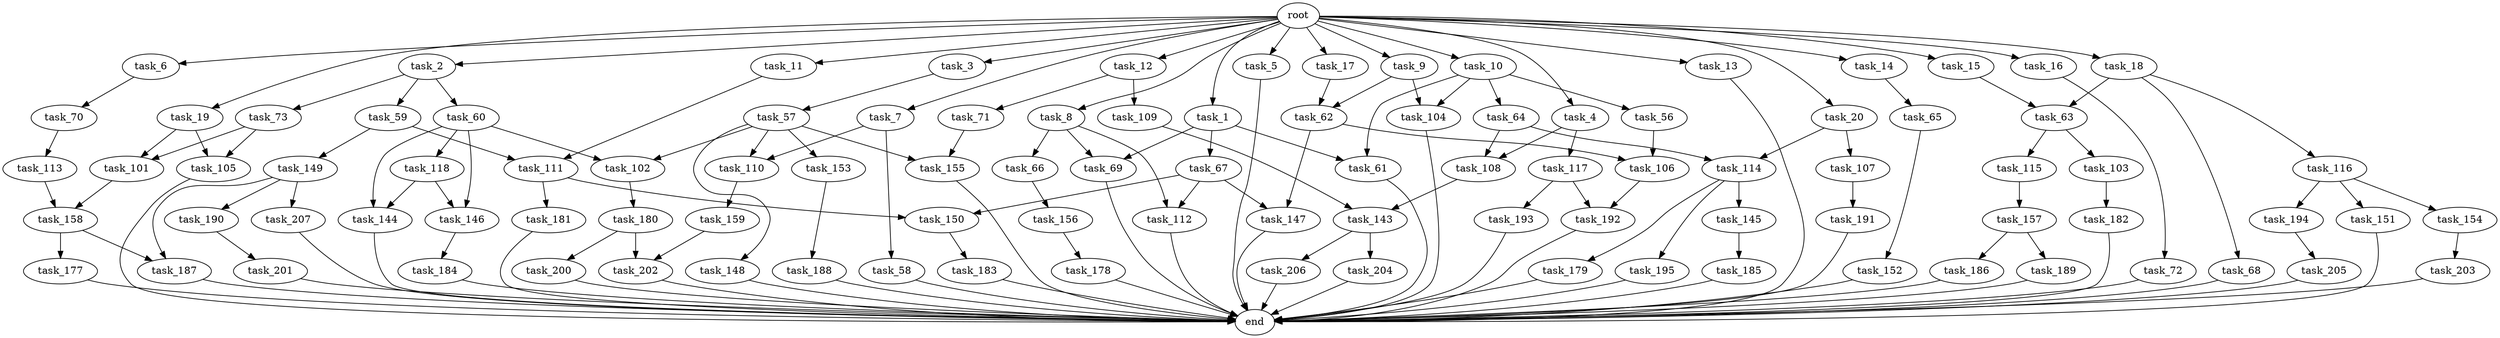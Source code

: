 digraph G {
  root [size="0.000000"];
  task_1 [size="10.240000"];
  task_2 [size="10.240000"];
  task_3 [size="10.240000"];
  task_4 [size="10.240000"];
  task_5 [size="10.240000"];
  task_6 [size="10.240000"];
  task_7 [size="10.240000"];
  task_8 [size="10.240000"];
  task_9 [size="10.240000"];
  task_10 [size="10.240000"];
  task_11 [size="10.240000"];
  task_12 [size="10.240000"];
  task_13 [size="10.240000"];
  task_14 [size="10.240000"];
  task_15 [size="10.240000"];
  task_16 [size="10.240000"];
  task_17 [size="10.240000"];
  task_18 [size="10.240000"];
  task_19 [size="10.240000"];
  task_20 [size="10.240000"];
  task_56 [size="343597383.680000"];
  task_57 [size="4209067950.080000"];
  task_58 [size="1374389534.720000"];
  task_59 [size="1374389534.720000"];
  task_60 [size="1374389534.720000"];
  task_61 [size="687194767.360000"];
  task_62 [size="14087492730.880001"];
  task_63 [size="3865470566.400000"];
  task_64 [size="343597383.680000"];
  task_65 [size="6957847019.520000"];
  task_66 [size="8589934592.000000"];
  task_67 [size="343597383.680000"];
  task_68 [size="773094113.280000"];
  task_69 [size="8933531975.680000"];
  task_70 [size="773094113.280000"];
  task_71 [size="1374389534.720000"];
  task_72 [size="343597383.680000"];
  task_73 [size="1374389534.720000"];
  task_101 [size="7645041786.880000"];
  task_102 [size="4294967296.000000"];
  task_103 [size="3092376453.120000"];
  task_104 [size="8933531975.680000"];
  task_105 [size="7645041786.880000"];
  task_106 [size="2748779069.440000"];
  task_107 [size="8589934592.000000"];
  task_108 [size="9964324126.719999"];
  task_109 [size="1374389534.720000"];
  task_110 [size="3521873182.720000"];
  task_111 [size="6356551598.080000"];
  task_112 [size="12799002542.080000"];
  task_113 [size="773094113.280000"];
  task_114 [size="17179869184.000000"];
  task_115 [size="3092376453.120000"];
  task_116 [size="773094113.280000"];
  task_117 [size="1374389534.720000"];
  task_118 [size="2147483648.000000"];
  task_143 [size="6871947673.600000"];
  task_144 [size="7645041786.880000"];
  task_145 [size="773094113.280000"];
  task_146 [size="7645041786.880000"];
  task_147 [size="5583457484.800000"];
  task_148 [size="2147483648.000000"];
  task_149 [size="4209067950.080000"];
  task_150 [size="11166914969.600000"];
  task_151 [size="3092376453.120000"];
  task_152 [size="3092376453.120000"];
  task_153 [size="2147483648.000000"];
  task_154 [size="3092376453.120000"];
  task_155 [size="5239860101.120000"];
  task_156 [size="343597383.680000"];
  task_157 [size="773094113.280000"];
  task_158 [size="9964324126.719999"];
  task_159 [size="773094113.280000"];
  task_177 [size="4209067950.080000"];
  task_178 [size="773094113.280000"];
  task_179 [size="773094113.280000"];
  task_180 [size="8589934592.000000"];
  task_181 [size="6957847019.520000"];
  task_182 [size="2147483648.000000"];
  task_183 [size="3092376453.120000"];
  task_184 [size="3092376453.120000"];
  task_185 [size="2147483648.000000"];
  task_186 [size="343597383.680000"];
  task_187 [size="12799002542.080000"];
  task_188 [size="1374389534.720000"];
  task_189 [size="343597383.680000"];
  task_190 [size="8589934592.000000"];
  task_191 [size="6957847019.520000"];
  task_192 [size="1717986918.400000"];
  task_193 [size="1374389534.720000"];
  task_194 [size="3092376453.120000"];
  task_195 [size="773094113.280000"];
  task_200 [size="343597383.680000"];
  task_201 [size="5497558138.880000"];
  task_202 [size="4552665333.760000"];
  task_203 [size="5497558138.880000"];
  task_204 [size="4209067950.080000"];
  task_205 [size="6957847019.520000"];
  task_206 [size="4209067950.080000"];
  task_207 [size="8589934592.000000"];
  end [size="0.000000"];

  root -> task_1 [size="1.000000"];
  root -> task_2 [size="1.000000"];
  root -> task_3 [size="1.000000"];
  root -> task_4 [size="1.000000"];
  root -> task_5 [size="1.000000"];
  root -> task_6 [size="1.000000"];
  root -> task_7 [size="1.000000"];
  root -> task_8 [size="1.000000"];
  root -> task_9 [size="1.000000"];
  root -> task_10 [size="1.000000"];
  root -> task_11 [size="1.000000"];
  root -> task_12 [size="1.000000"];
  root -> task_13 [size="1.000000"];
  root -> task_14 [size="1.000000"];
  root -> task_15 [size="1.000000"];
  root -> task_16 [size="1.000000"];
  root -> task_17 [size="1.000000"];
  root -> task_18 [size="1.000000"];
  root -> task_19 [size="1.000000"];
  root -> task_20 [size="1.000000"];
  task_1 -> task_61 [size="33554432.000000"];
  task_1 -> task_67 [size="33554432.000000"];
  task_1 -> task_69 [size="33554432.000000"];
  task_2 -> task_59 [size="134217728.000000"];
  task_2 -> task_60 [size="134217728.000000"];
  task_2 -> task_73 [size="134217728.000000"];
  task_3 -> task_57 [size="411041792.000000"];
  task_4 -> task_108 [size="134217728.000000"];
  task_4 -> task_117 [size="134217728.000000"];
  task_5 -> end [size="1.000000"];
  task_6 -> task_70 [size="75497472.000000"];
  task_7 -> task_58 [size="134217728.000000"];
  task_7 -> task_110 [size="134217728.000000"];
  task_8 -> task_66 [size="838860800.000000"];
  task_8 -> task_69 [size="838860800.000000"];
  task_8 -> task_112 [size="838860800.000000"];
  task_9 -> task_62 [size="838860800.000000"];
  task_9 -> task_104 [size="838860800.000000"];
  task_10 -> task_56 [size="33554432.000000"];
  task_10 -> task_61 [size="33554432.000000"];
  task_10 -> task_64 [size="33554432.000000"];
  task_10 -> task_104 [size="33554432.000000"];
  task_11 -> task_111 [size="209715200.000000"];
  task_12 -> task_71 [size="134217728.000000"];
  task_12 -> task_109 [size="134217728.000000"];
  task_13 -> end [size="1.000000"];
  task_14 -> task_65 [size="679477248.000000"];
  task_15 -> task_63 [size="301989888.000000"];
  task_16 -> task_72 [size="33554432.000000"];
  task_17 -> task_62 [size="536870912.000000"];
  task_18 -> task_63 [size="75497472.000000"];
  task_18 -> task_68 [size="75497472.000000"];
  task_18 -> task_116 [size="75497472.000000"];
  task_19 -> task_101 [size="209715200.000000"];
  task_19 -> task_105 [size="209715200.000000"];
  task_20 -> task_107 [size="838860800.000000"];
  task_20 -> task_114 [size="838860800.000000"];
  task_56 -> task_106 [size="134217728.000000"];
  task_57 -> task_102 [size="209715200.000000"];
  task_57 -> task_110 [size="209715200.000000"];
  task_57 -> task_148 [size="209715200.000000"];
  task_57 -> task_153 [size="209715200.000000"];
  task_57 -> task_155 [size="209715200.000000"];
  task_58 -> end [size="1.000000"];
  task_59 -> task_111 [size="411041792.000000"];
  task_59 -> task_149 [size="411041792.000000"];
  task_60 -> task_102 [size="209715200.000000"];
  task_60 -> task_118 [size="209715200.000000"];
  task_60 -> task_144 [size="209715200.000000"];
  task_60 -> task_146 [size="209715200.000000"];
  task_61 -> end [size="1.000000"];
  task_62 -> task_106 [size="134217728.000000"];
  task_62 -> task_147 [size="134217728.000000"];
  task_63 -> task_103 [size="301989888.000000"];
  task_63 -> task_115 [size="301989888.000000"];
  task_64 -> task_108 [size="838860800.000000"];
  task_64 -> task_114 [size="838860800.000000"];
  task_65 -> task_152 [size="301989888.000000"];
  task_66 -> task_156 [size="33554432.000000"];
  task_67 -> task_112 [size="411041792.000000"];
  task_67 -> task_147 [size="411041792.000000"];
  task_67 -> task_150 [size="411041792.000000"];
  task_68 -> end [size="1.000000"];
  task_69 -> end [size="1.000000"];
  task_70 -> task_113 [size="75497472.000000"];
  task_71 -> task_155 [size="301989888.000000"];
  task_72 -> end [size="1.000000"];
  task_73 -> task_101 [size="536870912.000000"];
  task_73 -> task_105 [size="536870912.000000"];
  task_101 -> task_158 [size="134217728.000000"];
  task_102 -> task_180 [size="838860800.000000"];
  task_103 -> task_182 [size="209715200.000000"];
  task_104 -> end [size="1.000000"];
  task_105 -> end [size="1.000000"];
  task_106 -> task_192 [size="33554432.000000"];
  task_107 -> task_191 [size="679477248.000000"];
  task_108 -> task_143 [size="536870912.000000"];
  task_109 -> task_143 [size="134217728.000000"];
  task_110 -> task_159 [size="75497472.000000"];
  task_111 -> task_150 [size="679477248.000000"];
  task_111 -> task_181 [size="679477248.000000"];
  task_112 -> end [size="1.000000"];
  task_113 -> task_158 [size="838860800.000000"];
  task_114 -> task_145 [size="75497472.000000"];
  task_114 -> task_179 [size="75497472.000000"];
  task_114 -> task_195 [size="75497472.000000"];
  task_115 -> task_157 [size="75497472.000000"];
  task_116 -> task_151 [size="301989888.000000"];
  task_116 -> task_154 [size="301989888.000000"];
  task_116 -> task_194 [size="301989888.000000"];
  task_117 -> task_192 [size="134217728.000000"];
  task_117 -> task_193 [size="134217728.000000"];
  task_118 -> task_144 [size="536870912.000000"];
  task_118 -> task_146 [size="536870912.000000"];
  task_143 -> task_204 [size="411041792.000000"];
  task_143 -> task_206 [size="411041792.000000"];
  task_144 -> end [size="1.000000"];
  task_145 -> task_185 [size="209715200.000000"];
  task_146 -> task_184 [size="301989888.000000"];
  task_147 -> end [size="1.000000"];
  task_148 -> end [size="1.000000"];
  task_149 -> task_187 [size="838860800.000000"];
  task_149 -> task_190 [size="838860800.000000"];
  task_149 -> task_207 [size="838860800.000000"];
  task_150 -> task_183 [size="301989888.000000"];
  task_151 -> end [size="1.000000"];
  task_152 -> end [size="1.000000"];
  task_153 -> task_188 [size="134217728.000000"];
  task_154 -> task_203 [size="536870912.000000"];
  task_155 -> end [size="1.000000"];
  task_156 -> task_178 [size="75497472.000000"];
  task_157 -> task_186 [size="33554432.000000"];
  task_157 -> task_189 [size="33554432.000000"];
  task_158 -> task_177 [size="411041792.000000"];
  task_158 -> task_187 [size="411041792.000000"];
  task_159 -> task_202 [size="411041792.000000"];
  task_177 -> end [size="1.000000"];
  task_178 -> end [size="1.000000"];
  task_179 -> end [size="1.000000"];
  task_180 -> task_200 [size="33554432.000000"];
  task_180 -> task_202 [size="33554432.000000"];
  task_181 -> end [size="1.000000"];
  task_182 -> end [size="1.000000"];
  task_183 -> end [size="1.000000"];
  task_184 -> end [size="1.000000"];
  task_185 -> end [size="1.000000"];
  task_186 -> end [size="1.000000"];
  task_187 -> end [size="1.000000"];
  task_188 -> end [size="1.000000"];
  task_189 -> end [size="1.000000"];
  task_190 -> task_201 [size="536870912.000000"];
  task_191 -> end [size="1.000000"];
  task_192 -> end [size="1.000000"];
  task_193 -> end [size="1.000000"];
  task_194 -> task_205 [size="679477248.000000"];
  task_195 -> end [size="1.000000"];
  task_200 -> end [size="1.000000"];
  task_201 -> end [size="1.000000"];
  task_202 -> end [size="1.000000"];
  task_203 -> end [size="1.000000"];
  task_204 -> end [size="1.000000"];
  task_205 -> end [size="1.000000"];
  task_206 -> end [size="1.000000"];
  task_207 -> end [size="1.000000"];
}
